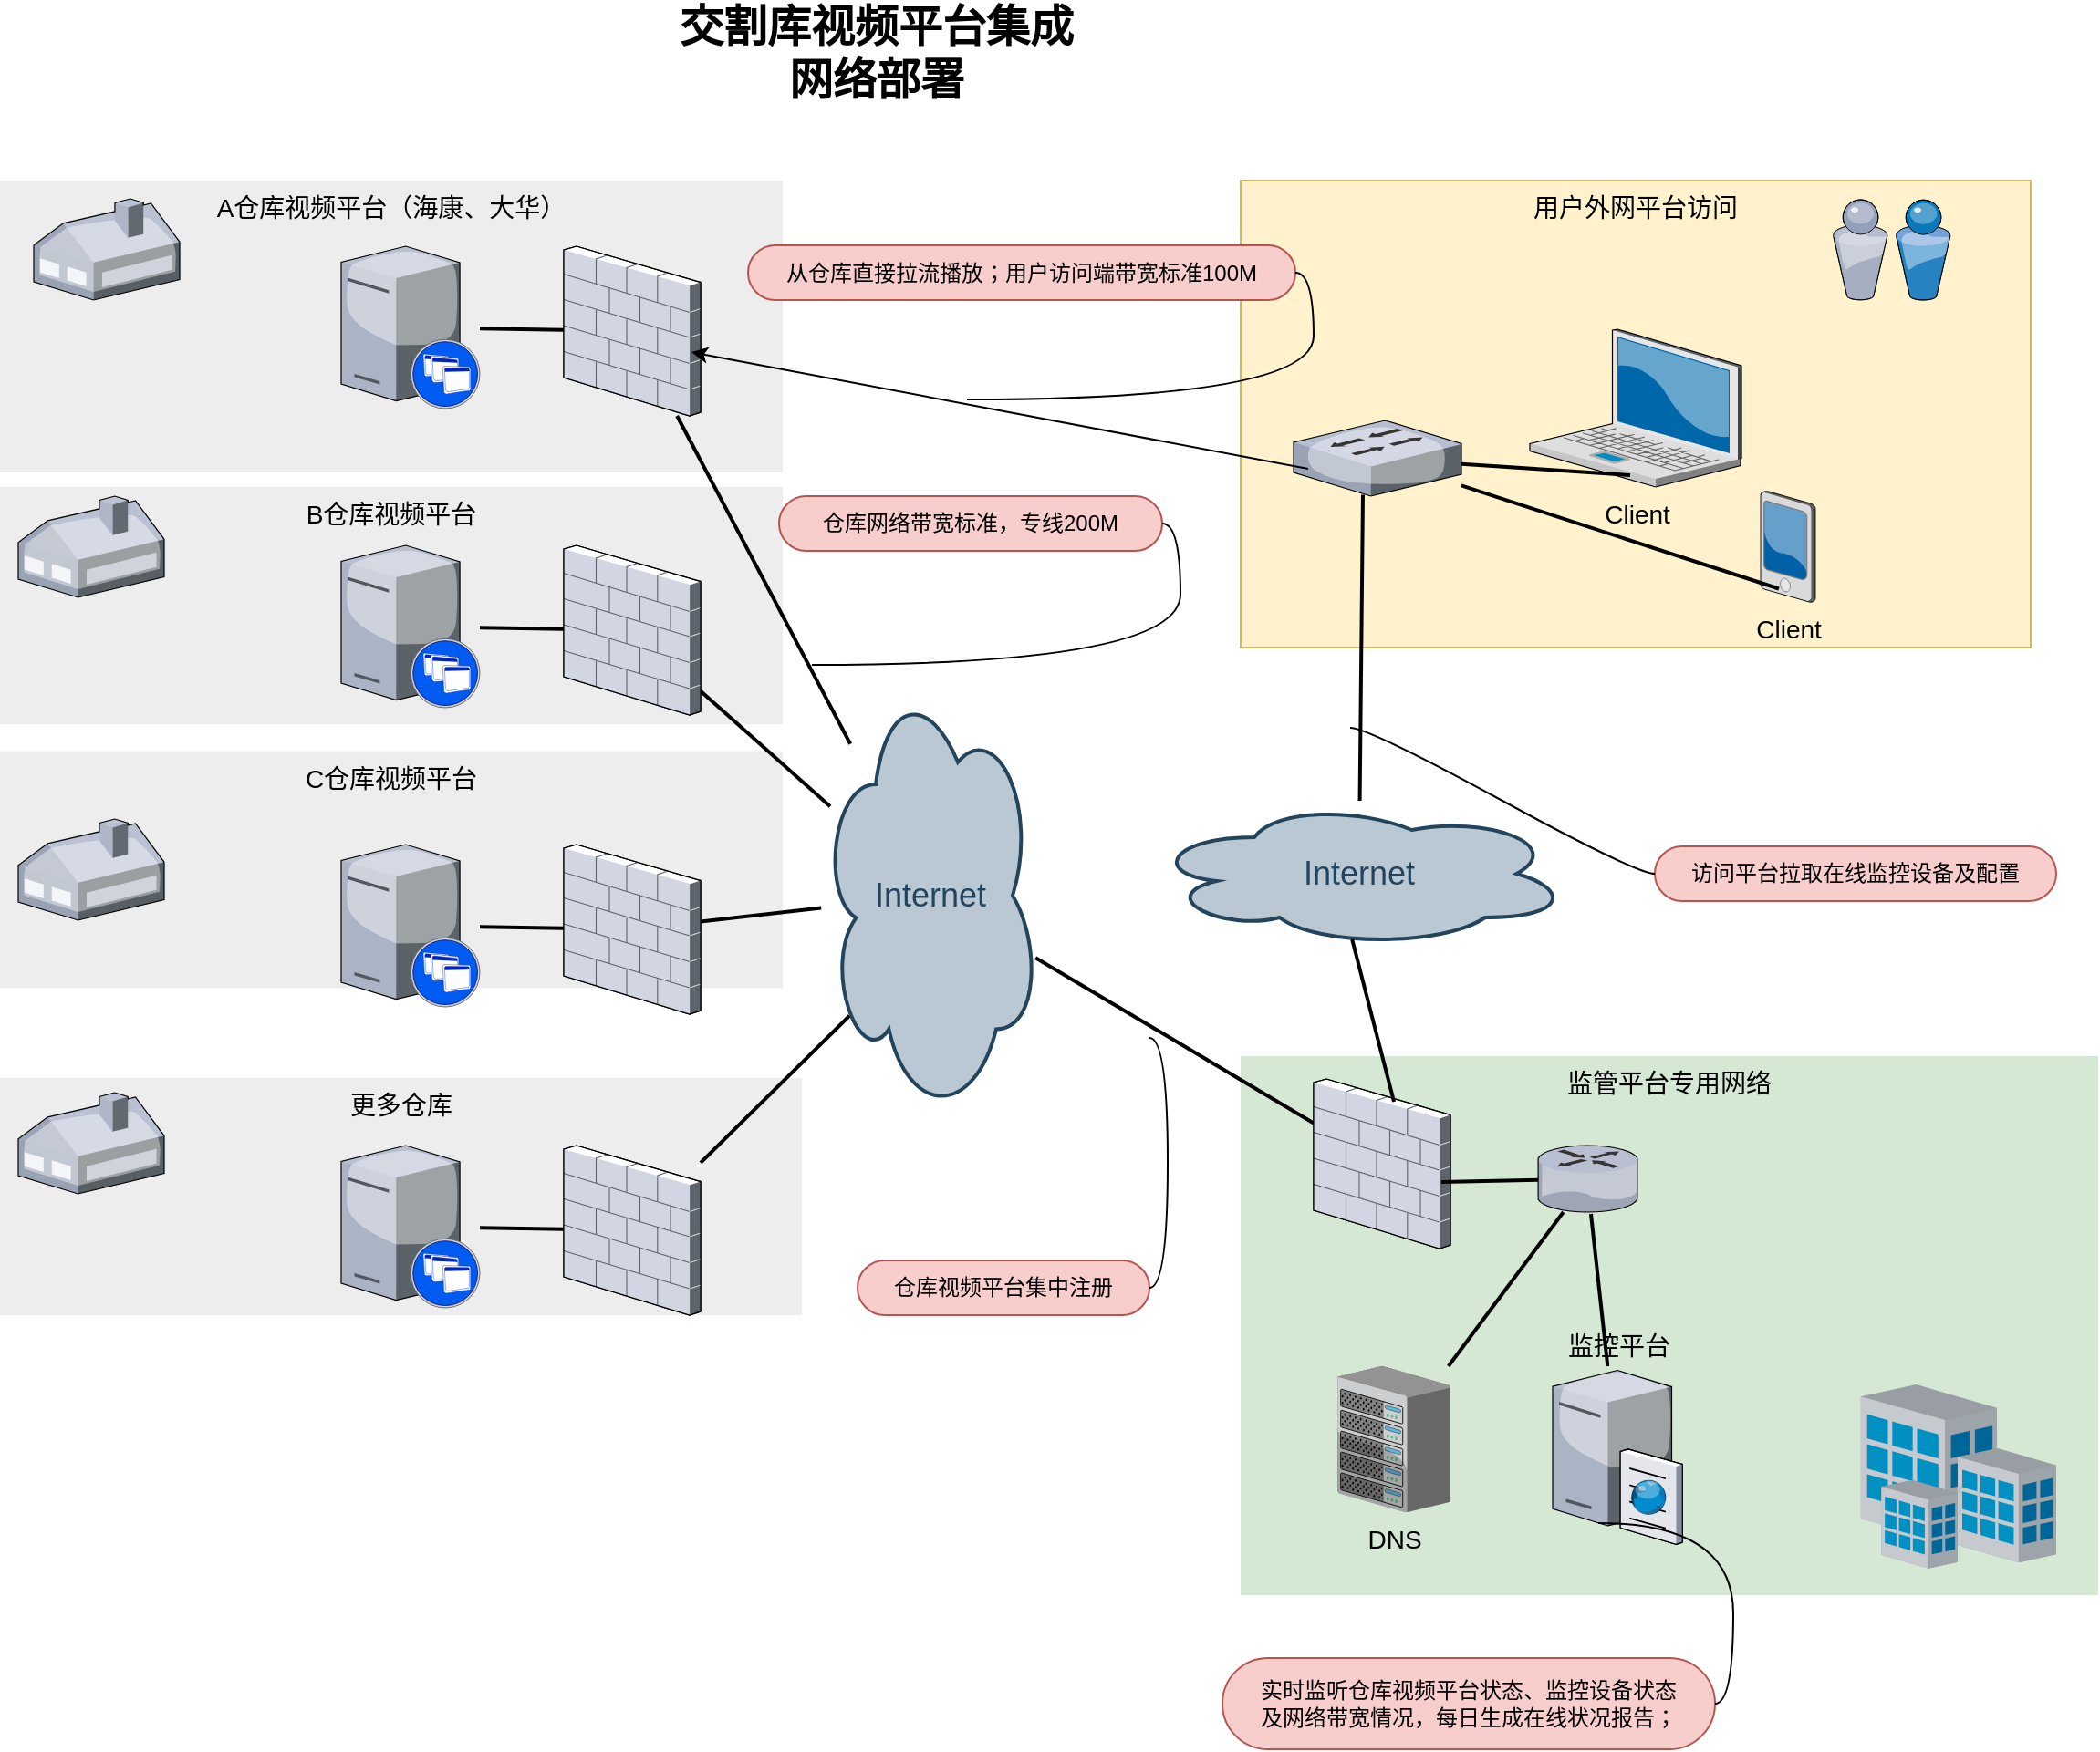<mxfile version="21.2.3" type="github">
  <diagram name="Page-1" id="e3a06f82-3646-2815-327d-82caf3d4e204">
    <mxGraphModel dx="1114" dy="594" grid="1" gridSize="10" guides="1" tooltips="1" connect="1" arrows="1" fold="1" page="1" pageScale="1.5" pageWidth="1169" pageHeight="826" background="none" math="0" shadow="0">
      <root>
        <mxCell id="0" style=";html=1;" />
        <mxCell id="1" style=";html=1;" parent="0" />
        <mxCell id="R3M38g9wFdwyGaRBHHTt-9" value="更多仓库" style="whiteSpace=wrap;html=1;fillColor=#EDEDED;fontSize=14;strokeColor=none;verticalAlign=top;" vertex="1" parent="1">
          <mxGeometry x="450" y="612" width="439.5" height="130" as="geometry" />
        </mxCell>
        <mxCell id="R3M38g9wFdwyGaRBHHTt-3" value="C仓库视频平台" style="whiteSpace=wrap;html=1;fillColor=#EDEDED;fontSize=14;strokeColor=none;verticalAlign=top;" vertex="1" parent="1">
          <mxGeometry x="450" y="432.75" width="429" height="130" as="geometry" />
        </mxCell>
        <mxCell id="R3M38g9wFdwyGaRBHHTt-2" value="B仓库视频平台" style="whiteSpace=wrap;html=1;fillColor=#EDEDED;fontSize=14;strokeColor=none;verticalAlign=top;" vertex="1" parent="1">
          <mxGeometry x="450" y="288" width="429" height="130" as="geometry" />
        </mxCell>
        <mxCell id="6a7d8f32e03d9370-61" value="用户外网平台访问" style="whiteSpace=wrap;html=1;fillColor=#fff2cc;fontSize=14;strokeColor=#d6b656;verticalAlign=top;" parent="1" vertex="1">
          <mxGeometry x="1130" y="120" width="433" height="256" as="geometry" />
        </mxCell>
        <mxCell id="6a7d8f32e03d9370-60" value="监管平台专用网络" style="whiteSpace=wrap;html=1;fillColor=#d5e8d4;fontSize=14;strokeColor=none;verticalAlign=top;" parent="1" vertex="1">
          <mxGeometry x="1130" y="600" width="470" height="295.5" as="geometry" />
        </mxCell>
        <mxCell id="6a7d8f32e03d9370-59" value="A仓库视频平台（海康、大华）" style="whiteSpace=wrap;html=1;fillColor=#EDEDED;fontSize=14;strokeColor=none;verticalAlign=top;" parent="1" vertex="1">
          <mxGeometry x="450" y="120" width="429" height="160" as="geometry" />
        </mxCell>
        <mxCell id="6a7d8f32e03d9370-2" value="Client" style="verticalLabelPosition=bottom;aspect=fixed;html=1;verticalAlign=top;strokeColor=none;shape=mxgraph.citrix.laptop_2;fillColor=#66B2FF;gradientColor=#0066CC;fontSize=14;" parent="1" vertex="1">
          <mxGeometry x="1288.5" y="201.5" width="116" height="86.5" as="geometry" />
        </mxCell>
        <mxCell id="6a7d8f32e03d9370-6" value="Client" style="verticalLabelPosition=bottom;aspect=fixed;html=1;verticalAlign=top;strokeColor=none;shape=mxgraph.citrix.pda;fillColor=#66B2FF;gradientColor=#0066CC;fontSize=14;" parent="1" vertex="1">
          <mxGeometry x="1415" y="290.25" width="30" height="61" as="geometry" />
        </mxCell>
        <mxCell id="6a7d8f32e03d9370-40" style="edgeStyle=none;rounded=0;html=1;startSize=10;endSize=10;jettySize=auto;orthogonalLoop=1;fontSize=14;endArrow=none;endFill=0;strokeWidth=2;" parent="1" source="6a7d8f32e03d9370-9" target="6a7d8f32e03d9370-20" edge="1">
          <mxGeometry relative="1" as="geometry" />
        </mxCell>
        <mxCell id="6a7d8f32e03d9370-9" value="" style="verticalLabelPosition=bottom;aspect=fixed;html=1;verticalAlign=top;strokeColor=none;shape=mxgraph.citrix.xenapp_server;fillColor=#66B2FF;gradientColor=#0066CC;fontSize=14;" parent="1" vertex="1">
          <mxGeometry x="637.0" y="649" width="76" height="89" as="geometry" />
        </mxCell>
        <mxCell id="6a7d8f32e03d9370-41" style="edgeStyle=none;rounded=0;html=1;startSize=10;endSize=10;jettySize=auto;orthogonalLoop=1;fontSize=14;endArrow=none;endFill=0;strokeWidth=2;" parent="1" source="6a7d8f32e03d9370-10" target="6a7d8f32e03d9370-19" edge="1">
          <mxGeometry relative="1" as="geometry" />
        </mxCell>
        <mxCell id="6a7d8f32e03d9370-10" value="" style="verticalLabelPosition=bottom;aspect=fixed;html=1;verticalAlign=top;strokeColor=none;shape=mxgraph.citrix.xenapp_server;fillColor=#66B2FF;gradientColor=#0066CC;fontSize=14;" parent="1" vertex="1">
          <mxGeometry x="637.0" y="484" width="76" height="89" as="geometry" />
        </mxCell>
        <mxCell id="6a7d8f32e03d9370-42" style="edgeStyle=none;rounded=0;html=1;startSize=10;endSize=10;jettySize=auto;orthogonalLoop=1;fontSize=14;endArrow=none;endFill=0;strokeWidth=2;" parent="1" source="6a7d8f32e03d9370-11" target="6a7d8f32e03d9370-18" edge="1">
          <mxGeometry relative="1" as="geometry" />
        </mxCell>
        <mxCell id="6a7d8f32e03d9370-11" value="" style="verticalLabelPosition=bottom;aspect=fixed;html=1;verticalAlign=top;strokeColor=none;shape=mxgraph.citrix.xenapp_server;fillColor=#66B2FF;gradientColor=#0066CC;fontSize=14;" parent="1" vertex="1">
          <mxGeometry x="637.0" y="320" width="76" height="89" as="geometry" />
        </mxCell>
        <mxCell id="6a7d8f32e03d9370-43" style="edgeStyle=none;rounded=0;html=1;startSize=10;endSize=10;jettySize=auto;orthogonalLoop=1;fontSize=14;endArrow=none;endFill=0;strokeWidth=2;" parent="1" source="6a7d8f32e03d9370-12" target="6a7d8f32e03d9370-17" edge="1">
          <mxGeometry relative="1" as="geometry" />
        </mxCell>
        <mxCell id="6a7d8f32e03d9370-12" value="" style="verticalLabelPosition=bottom;aspect=fixed;html=1;verticalAlign=top;strokeColor=none;shape=mxgraph.citrix.xenapp_server;fillColor=#66B2FF;gradientColor=#0066CC;fontSize=14;" parent="1" vertex="1">
          <mxGeometry x="637.0" y="156" width="76" height="89" as="geometry" />
        </mxCell>
        <mxCell id="6a7d8f32e03d9370-50" style="edgeStyle=none;rounded=0;html=1;startSize=10;endSize=10;jettySize=auto;orthogonalLoop=1;fontSize=14;endArrow=none;endFill=0;strokeWidth=2;" parent="1" source="6a7d8f32e03d9370-13" target="6a7d8f32e03d9370-16" edge="1">
          <mxGeometry relative="1" as="geometry" />
        </mxCell>
        <mxCell id="6a7d8f32e03d9370-51" style="edgeStyle=none;rounded=0;html=1;startSize=10;endSize=10;jettySize=auto;orthogonalLoop=1;fontSize=14;endArrow=none;endFill=0;strokeWidth=2;" parent="1" source="R3M38g9wFdwyGaRBHHTt-14" target="R3M38g9wFdwyGaRBHHTt-13" edge="1">
          <mxGeometry relative="1" as="geometry" />
        </mxCell>
        <mxCell id="6a7d8f32e03d9370-52" style="edgeStyle=none;rounded=0;html=1;jettySize=auto;orthogonalLoop=1;fontSize=14;endArrow=none;endFill=0;strokeWidth=2;entryX=0.413;entryY=0.982;entryDx=0;entryDy=0;entryPerimeter=0;" parent="1" source="R3M38g9wFdwyGaRBHHTt-18" target="6a7d8f32e03d9370-26" edge="1">
          <mxGeometry relative="1" as="geometry">
            <mxPoint x="1190" y="420" as="sourcePoint" />
          </mxGeometry>
        </mxCell>
        <mxCell id="6a7d8f32e03d9370-13" value="" style="verticalLabelPosition=bottom;aspect=fixed;html=1;verticalAlign=top;strokeColor=none;shape=mxgraph.citrix.router;fillColor=#66B2FF;gradientColor=#0066CC;fontSize=14;" parent="1" vertex="1">
          <mxGeometry x="1293" y="649" width="55" height="36.5" as="geometry" />
        </mxCell>
        <mxCell id="6a7d8f32e03d9370-15" value="监控平台" style="verticalLabelPosition=top;aspect=fixed;html=1;verticalAlign=bottom;strokeColor=none;shape=mxgraph.citrix.cache_server;fillColor=#66B2FF;gradientColor=#0066CC;fontSize=14;labelPosition=center;align=center;" parent="1" vertex="1">
          <mxGeometry x="1301" y="770" width="71" height="97.5" as="geometry" />
        </mxCell>
        <mxCell id="6a7d8f32e03d9370-16" value="DNS" style="verticalLabelPosition=bottom;aspect=fixed;html=1;verticalAlign=top;strokeColor=none;shape=mxgraph.citrix.chassis;fillColor=#66B2FF;gradientColor=#0066CC;fontSize=14;" parent="1" vertex="1">
          <mxGeometry x="1183.03" y="770" width="61.97" height="80" as="geometry" />
        </mxCell>
        <mxCell id="6a7d8f32e03d9370-44" style="edgeStyle=none;rounded=0;html=1;startSize=10;endSize=10;jettySize=auto;orthogonalLoop=1;fontSize=14;endArrow=none;endFill=0;strokeWidth=2;" parent="1" source="6a7d8f32e03d9370-17" target="R3M38g9wFdwyGaRBHHTt-14" edge="1">
          <mxGeometry relative="1" as="geometry" />
        </mxCell>
        <mxCell id="6a7d8f32e03d9370-17" value="" style="verticalLabelPosition=bottom;aspect=fixed;html=1;verticalAlign=top;strokeColor=none;shape=mxgraph.citrix.firewall;fillColor=#66B2FF;gradientColor=#0066CC;fontSize=14;" parent="1" vertex="1">
          <mxGeometry x="759" y="156" width="75" height="93" as="geometry" />
        </mxCell>
        <mxCell id="6a7d8f32e03d9370-45" style="edgeStyle=none;rounded=0;html=1;startSize=10;endSize=10;jettySize=auto;orthogonalLoop=1;fontSize=14;endArrow=none;endFill=0;strokeWidth=2;" parent="1" source="6a7d8f32e03d9370-18" target="R3M38g9wFdwyGaRBHHTt-14" edge="1">
          <mxGeometry relative="1" as="geometry" />
        </mxCell>
        <mxCell id="6a7d8f32e03d9370-18" value="" style="verticalLabelPosition=bottom;aspect=fixed;html=1;verticalAlign=top;strokeColor=none;shape=mxgraph.citrix.firewall;fillColor=#66B2FF;gradientColor=#0066CC;fontSize=14;" parent="1" vertex="1">
          <mxGeometry x="759" y="320" width="75" height="93" as="geometry" />
        </mxCell>
        <mxCell id="6a7d8f32e03d9370-46" style="edgeStyle=none;rounded=0;html=1;startSize=10;endSize=10;jettySize=auto;orthogonalLoop=1;fontSize=14;endArrow=none;endFill=0;strokeWidth=2;" parent="1" source="6a7d8f32e03d9370-19" target="R3M38g9wFdwyGaRBHHTt-14" edge="1">
          <mxGeometry relative="1" as="geometry" />
        </mxCell>
        <mxCell id="6a7d8f32e03d9370-19" value="" style="verticalLabelPosition=bottom;aspect=fixed;html=1;verticalAlign=top;strokeColor=none;shape=mxgraph.citrix.firewall;fillColor=#66B2FF;gradientColor=#0066CC;fontSize=14;" parent="1" vertex="1">
          <mxGeometry x="759" y="484" width="75" height="93" as="geometry" />
        </mxCell>
        <mxCell id="6a7d8f32e03d9370-47" style="edgeStyle=none;rounded=0;html=1;startSize=10;endSize=10;jettySize=auto;orthogonalLoop=1;fontSize=14;endArrow=none;endFill=0;strokeWidth=2;entryX=0.13;entryY=0.77;entryDx=0;entryDy=0;entryPerimeter=0;" parent="1" source="6a7d8f32e03d9370-20" target="R3M38g9wFdwyGaRBHHTt-14" edge="1">
          <mxGeometry relative="1" as="geometry" />
        </mxCell>
        <mxCell id="6a7d8f32e03d9370-20" value="" style="verticalLabelPosition=bottom;aspect=fixed;html=1;verticalAlign=top;strokeColor=none;shape=mxgraph.citrix.firewall;fillColor=#66B2FF;gradientColor=#0066CC;fontSize=14;" parent="1" vertex="1">
          <mxGeometry x="759" y="649" width="75" height="93" as="geometry" />
        </mxCell>
        <mxCell id="6a7d8f32e03d9370-54" style="edgeStyle=none;rounded=0;html=1;startSize=10;endSize=10;jettySize=auto;orthogonalLoop=1;fontSize=14;endArrow=none;endFill=0;strokeWidth=2;entryX=0.474;entryY=0.925;entryDx=0;entryDy=0;entryPerimeter=0;" parent="1" source="6a7d8f32e03d9370-26" target="6a7d8f32e03d9370-2" edge="1">
          <mxGeometry relative="1" as="geometry">
            <mxPoint x="1379" y="308.9" as="targetPoint" />
          </mxGeometry>
        </mxCell>
        <mxCell id="6a7d8f32e03d9370-55" style="edgeStyle=none;rounded=0;html=1;startSize=10;endSize=10;jettySize=auto;orthogonalLoop=1;fontSize=14;endArrow=none;endFill=0;strokeWidth=2;entryX=0.333;entryY=0.877;entryDx=0;entryDy=0;entryPerimeter=0;" parent="1" source="6a7d8f32e03d9370-26" target="6a7d8f32e03d9370-6" edge="1">
          <mxGeometry relative="1" as="geometry">
            <mxPoint x="1500" y="354.281" as="targetPoint" />
          </mxGeometry>
        </mxCell>
        <mxCell id="6a7d8f32e03d9370-26" value="" style="verticalLabelPosition=bottom;aspect=fixed;html=1;verticalAlign=top;strokeColor=none;shape=mxgraph.citrix.switch;fillColor=#66B2FF;gradientColor=#0066CC;fontSize=14;" parent="1" vertex="1">
          <mxGeometry x="1159" y="251.5" width="92" height="41.5" as="geometry" />
        </mxCell>
        <mxCell id="6a7d8f32e03d9370-31" value="" style="verticalLabelPosition=bottom;aspect=fixed;html=1;verticalAlign=top;strokeColor=none;shape=mxgraph.citrix.site;fillColor=#66B2FF;gradientColor=#0066CC;fontSize=14;" parent="1" vertex="1">
          <mxGeometry x="1470" y="780" width="107" height="101" as="geometry" />
        </mxCell>
        <mxCell id="6a7d8f32e03d9370-62" value="交割库视频平台集成&lt;br&gt;网络部署" style="text;strokeColor=none;fillColor=none;html=1;fontSize=24;fontStyle=1;verticalAlign=middle;align=center;" parent="1" vertex="1">
          <mxGeometry x="499" y="30" width="861" height="40" as="geometry" />
        </mxCell>
        <mxCell id="R3M38g9wFdwyGaRBHHTt-1" value="" style="verticalLabelPosition=bottom;aspect=fixed;html=1;verticalAlign=top;strokeColor=none;shape=mxgraph.citrix.home_office;fillColor=#66B2FF;gradientColor=#0066CC;fontSize=14;" vertex="1" parent="1">
          <mxGeometry x="468.5" y="130" width="80" height="55.5" as="geometry" />
        </mxCell>
        <mxCell id="R3M38g9wFdwyGaRBHHTt-7" value="" style="verticalLabelPosition=bottom;aspect=fixed;html=1;verticalAlign=top;strokeColor=none;shape=mxgraph.citrix.home_office;fillColor=#66B2FF;gradientColor=#0066CC;fontSize=14;" vertex="1" parent="1">
          <mxGeometry x="460" y="293" width="80" height="55.5" as="geometry" />
        </mxCell>
        <mxCell id="R3M38g9wFdwyGaRBHHTt-8" value="" style="verticalLabelPosition=bottom;aspect=fixed;html=1;verticalAlign=top;strokeColor=none;shape=mxgraph.citrix.home_office;fillColor=#66B2FF;gradientColor=#0066CC;fontSize=14;" vertex="1" parent="1">
          <mxGeometry x="460" y="470" width="80" height="55.5" as="geometry" />
        </mxCell>
        <mxCell id="R3M38g9wFdwyGaRBHHTt-12" value="" style="verticalLabelPosition=bottom;aspect=fixed;html=1;verticalAlign=top;strokeColor=none;shape=mxgraph.citrix.home_office;fillColor=#66B2FF;gradientColor=#0066CC;fontSize=14;" vertex="1" parent="1">
          <mxGeometry x="460" y="620" width="80" height="55.5" as="geometry" />
        </mxCell>
        <mxCell id="R3M38g9wFdwyGaRBHHTt-13" value="" style="verticalLabelPosition=bottom;aspect=fixed;html=1;verticalAlign=top;strokeColor=none;shape=mxgraph.citrix.firewall;fillColor=#66B2FF;gradientColor=#0066CC;fontSize=14;" vertex="1" parent="1">
          <mxGeometry x="1170" y="612.5" width="75" height="93" as="geometry" />
        </mxCell>
        <mxCell id="R3M38g9wFdwyGaRBHHTt-14" value="Internet" style="ellipse;shape=cloud;whiteSpace=wrap;html=1;shadow=0;strokeColor=#23445D;fillColor=#BAC8D3;gradientColor=none;fontSize=18;fontColor=#23445D;gradientDirection=north;fontStyle=0;strokeWidth=2;" vertex="1" parent="1">
          <mxGeometry x="900" y="390" width="120" height="244" as="geometry" />
        </mxCell>
        <mxCell id="R3M38g9wFdwyGaRBHHTt-15" style="edgeStyle=none;rounded=0;html=1;startSize=10;endSize=10;jettySize=auto;orthogonalLoop=1;fontSize=14;endArrow=none;endFill=0;strokeWidth=2;entryX=0.933;entryY=0.608;entryDx=0;entryDy=0;entryPerimeter=0;" edge="1" parent="1" source="6a7d8f32e03d9370-13" target="R3M38g9wFdwyGaRBHHTt-13">
          <mxGeometry relative="1" as="geometry">
            <mxPoint x="1093" y="588" as="sourcePoint" />
            <mxPoint x="1200" y="680" as="targetPoint" />
          </mxGeometry>
        </mxCell>
        <mxCell id="R3M38g9wFdwyGaRBHHTt-16" style="edgeStyle=none;rounded=0;html=1;startSize=10;endSize=10;jettySize=auto;orthogonalLoop=1;fontSize=14;endArrow=none;endFill=0;strokeWidth=2;entryX=0.527;entryY=1.027;entryDx=0;entryDy=0;entryPerimeter=0;" edge="1" parent="1" source="6a7d8f32e03d9370-15" target="6a7d8f32e03d9370-13">
          <mxGeometry relative="1" as="geometry">
            <mxPoint x="1257" y="722" as="sourcePoint" />
            <mxPoint x="1210" y="690" as="targetPoint" />
          </mxGeometry>
        </mxCell>
        <mxCell id="R3M38g9wFdwyGaRBHHTt-17" value="" style="verticalLabelPosition=bottom;sketch=0;aspect=fixed;html=1;verticalAlign=top;strokeColor=none;align=center;outlineConnect=0;shape=mxgraph.citrix.users;" vertex="1" parent="1">
          <mxGeometry x="1454.5" y="130.5" width="64.5" height="55" as="geometry" />
        </mxCell>
        <mxCell id="R3M38g9wFdwyGaRBHHTt-18" value="Internet" style="ellipse;shape=cloud;whiteSpace=wrap;html=1;shadow=0;strokeColor=#23445D;fillColor=#BAC8D3;gradientColor=none;fontSize=18;fontColor=#23445D;gradientDirection=north;fontStyle=0;strokeWidth=2;" vertex="1" parent="1">
          <mxGeometry x="1080" y="460" width="230" height="80" as="geometry" />
        </mxCell>
        <mxCell id="R3M38g9wFdwyGaRBHHTt-19" style="edgeStyle=none;rounded=0;html=1;startSize=10;endSize=10;jettySize=auto;orthogonalLoop=1;fontSize=14;endArrow=none;endFill=0;strokeWidth=2;exitX=0.483;exitY=0.95;exitDx=0;exitDy=0;exitPerimeter=0;entryX=0.587;entryY=0.134;entryDx=0;entryDy=0;entryPerimeter=0;" edge="1" parent="1" source="R3M38g9wFdwyGaRBHHTt-18" target="R3M38g9wFdwyGaRBHHTt-13">
          <mxGeometry relative="1" as="geometry">
            <mxPoint x="1050" y="586" as="sourcePoint" />
            <mxPoint x="1127" y="582" as="targetPoint" />
          </mxGeometry>
        </mxCell>
        <mxCell id="R3M38g9wFdwyGaRBHHTt-22" value="访问平台拉取在线监控设备及配置" style="whiteSpace=wrap;html=1;rounded=1;arcSize=50;align=center;verticalAlign=middle;strokeWidth=1;autosize=1;spacing=4;treeFolding=1;treeMoving=1;newEdgeStyle={&quot;edgeStyle&quot;:&quot;entityRelationEdgeStyle&quot;,&quot;startArrow&quot;:&quot;none&quot;,&quot;endArrow&quot;:&quot;none&quot;,&quot;segment&quot;:10,&quot;curved&quot;:1,&quot;sourcePerimeterSpacing&quot;:0,&quot;targetPerimeterSpacing&quot;:0};fillColor=#f8cecc;strokeColor=#b85450;" vertex="1" parent="1">
          <mxGeometry x="1357" y="485" width="220" height="30" as="geometry" />
        </mxCell>
        <mxCell id="R3M38g9wFdwyGaRBHHTt-23" value="" style="edgeStyle=entityRelationEdgeStyle;startArrow=none;endArrow=none;segment=10;curved=1;sourcePerimeterSpacing=0;targetPerimeterSpacing=0;rounded=0;" edge="1" target="R3M38g9wFdwyGaRBHHTt-22" parent="1">
          <mxGeometry relative="1" as="geometry">
            <mxPoint x="1190" y="420" as="sourcePoint" />
          </mxGeometry>
        </mxCell>
        <mxCell id="R3M38g9wFdwyGaRBHHTt-26" value="从仓库直接拉流播放；用户访问端带宽标准100M" style="whiteSpace=wrap;html=1;rounded=1;arcSize=50;align=center;verticalAlign=middle;strokeWidth=1;autosize=1;spacing=4;treeFolding=1;treeMoving=1;newEdgeStyle={&quot;edgeStyle&quot;:&quot;entityRelationEdgeStyle&quot;,&quot;startArrow&quot;:&quot;none&quot;,&quot;endArrow&quot;:&quot;none&quot;,&quot;segment&quot;:10,&quot;curved&quot;:1,&quot;sourcePerimeterSpacing&quot;:0,&quot;targetPerimeterSpacing&quot;:0};fillColor=#f8cecc;strokeColor=#b85450;" vertex="1" parent="1">
          <mxGeometry x="860" y="155.5" width="300" height="30" as="geometry" />
        </mxCell>
        <mxCell id="R3M38g9wFdwyGaRBHHTt-27" value="" style="edgeStyle=entityRelationEdgeStyle;startArrow=none;endArrow=none;segment=10;curved=1;sourcePerimeterSpacing=0;targetPerimeterSpacing=0;rounded=0;" edge="1" target="R3M38g9wFdwyGaRBHHTt-26" parent="1">
          <mxGeometry relative="1" as="geometry">
            <mxPoint x="980" y="240" as="sourcePoint" />
          </mxGeometry>
        </mxCell>
        <mxCell id="R3M38g9wFdwyGaRBHHTt-28" value="仓库视频平台集中注册" style="whiteSpace=wrap;html=1;rounded=1;arcSize=50;align=center;verticalAlign=middle;strokeWidth=1;autosize=1;spacing=4;treeFolding=1;treeMoving=1;newEdgeStyle={&quot;edgeStyle&quot;:&quot;entityRelationEdgeStyle&quot;,&quot;startArrow&quot;:&quot;none&quot;,&quot;endArrow&quot;:&quot;none&quot;,&quot;segment&quot;:10,&quot;curved&quot;:1,&quot;sourcePerimeterSpacing&quot;:0,&quot;targetPerimeterSpacing&quot;:0};fillColor=#f8cecc;strokeColor=#b85450;" vertex="1" parent="1">
          <mxGeometry x="920" y="712" width="160" height="30" as="geometry" />
        </mxCell>
        <mxCell id="R3M38g9wFdwyGaRBHHTt-29" value="" style="edgeStyle=entityRelationEdgeStyle;startArrow=none;endArrow=none;segment=10;curved=1;sourcePerimeterSpacing=0;targetPerimeterSpacing=0;rounded=0;" edge="1" target="R3M38g9wFdwyGaRBHHTt-28" parent="1">
          <mxGeometry relative="1" as="geometry">
            <mxPoint x="1080" y="590" as="sourcePoint" />
          </mxGeometry>
        </mxCell>
        <mxCell id="R3M38g9wFdwyGaRBHHTt-32" value="实时监听仓库视频平台状态、监控设备状态&lt;br&gt;及网络带宽情况，每日生成在线状况报告；" style="whiteSpace=wrap;html=1;rounded=1;arcSize=50;align=center;verticalAlign=middle;strokeWidth=1;autosize=1;spacing=4;treeFolding=1;treeMoving=1;newEdgeStyle={&quot;edgeStyle&quot;:&quot;entityRelationEdgeStyle&quot;,&quot;startArrow&quot;:&quot;none&quot;,&quot;endArrow&quot;:&quot;none&quot;,&quot;segment&quot;:10,&quot;curved&quot;:1,&quot;sourcePerimeterSpacing&quot;:0,&quot;targetPerimeterSpacing&quot;:0};fillColor=#f8cecc;strokeColor=#b85450;" vertex="1" parent="1">
          <mxGeometry x="1120" y="930" width="270" height="50" as="geometry" />
        </mxCell>
        <mxCell id="R3M38g9wFdwyGaRBHHTt-33" value="" style="edgeStyle=entityRelationEdgeStyle;startArrow=none;endArrow=none;segment=10;curved=1;sourcePerimeterSpacing=0;targetPerimeterSpacing=0;rounded=0;exitX=0.352;exitY=0.882;exitDx=0;exitDy=0;exitPerimeter=0;" edge="1" target="R3M38g9wFdwyGaRBHHTt-32" parent="1" source="6a7d8f32e03d9370-15">
          <mxGeometry relative="1" as="geometry">
            <mxPoint x="1210" y="1076.25" as="sourcePoint" />
          </mxGeometry>
        </mxCell>
        <mxCell id="R3M38g9wFdwyGaRBHHTt-36" value="" style="endArrow=classic;html=1;rounded=0;entryX=0.933;entryY=0.624;entryDx=0;entryDy=0;entryPerimeter=0;exitX=0.087;exitY=0.639;exitDx=0;exitDy=0;exitPerimeter=0;" edge="1" parent="1" source="6a7d8f32e03d9370-26" target="6a7d8f32e03d9370-17">
          <mxGeometry width="50" height="50" relative="1" as="geometry">
            <mxPoint x="1170" y="370" as="sourcePoint" />
            <mxPoint x="1220" y="320" as="targetPoint" />
          </mxGeometry>
        </mxCell>
        <mxCell id="R3M38g9wFdwyGaRBHHTt-39" value="仓库网络带宽标准，专线200M" style="whiteSpace=wrap;html=1;rounded=1;arcSize=50;align=center;verticalAlign=middle;strokeWidth=1;autosize=1;spacing=4;treeFolding=1;treeMoving=1;newEdgeStyle={&quot;edgeStyle&quot;:&quot;entityRelationEdgeStyle&quot;,&quot;startArrow&quot;:&quot;none&quot;,&quot;endArrow&quot;:&quot;none&quot;,&quot;segment&quot;:10,&quot;curved&quot;:1,&quot;sourcePerimeterSpacing&quot;:0,&quot;targetPerimeterSpacing&quot;:0};fillColor=#f8cecc;strokeColor=#b85450;" vertex="1" parent="1">
          <mxGeometry x="877" y="293" width="210" height="30" as="geometry" />
        </mxCell>
        <mxCell id="R3M38g9wFdwyGaRBHHTt-40" value="" style="edgeStyle=entityRelationEdgeStyle;startArrow=none;endArrow=none;segment=10;curved=1;sourcePerimeterSpacing=0;targetPerimeterSpacing=0;rounded=0;" edge="1" target="R3M38g9wFdwyGaRBHHTt-39" parent="1">
          <mxGeometry relative="1" as="geometry">
            <mxPoint x="895" y="385.5" as="sourcePoint" />
          </mxGeometry>
        </mxCell>
      </root>
    </mxGraphModel>
  </diagram>
</mxfile>
